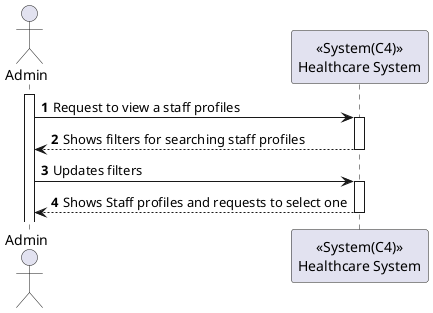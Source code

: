 ﻿@startuml
autonumber
actor Admin as admin
participant "<<System(C4)>>\nHealthcare System" as sys

activate admin
admin -> sys: Request to view a staff profiles
activate sys
sys --> admin: Shows filters for searching staff profiles
deactivate sys
admin -> sys: Updates filters
activate sys
sys --> admin: Shows Staff profiles and requests to select one
deactivate sys

@enduml     